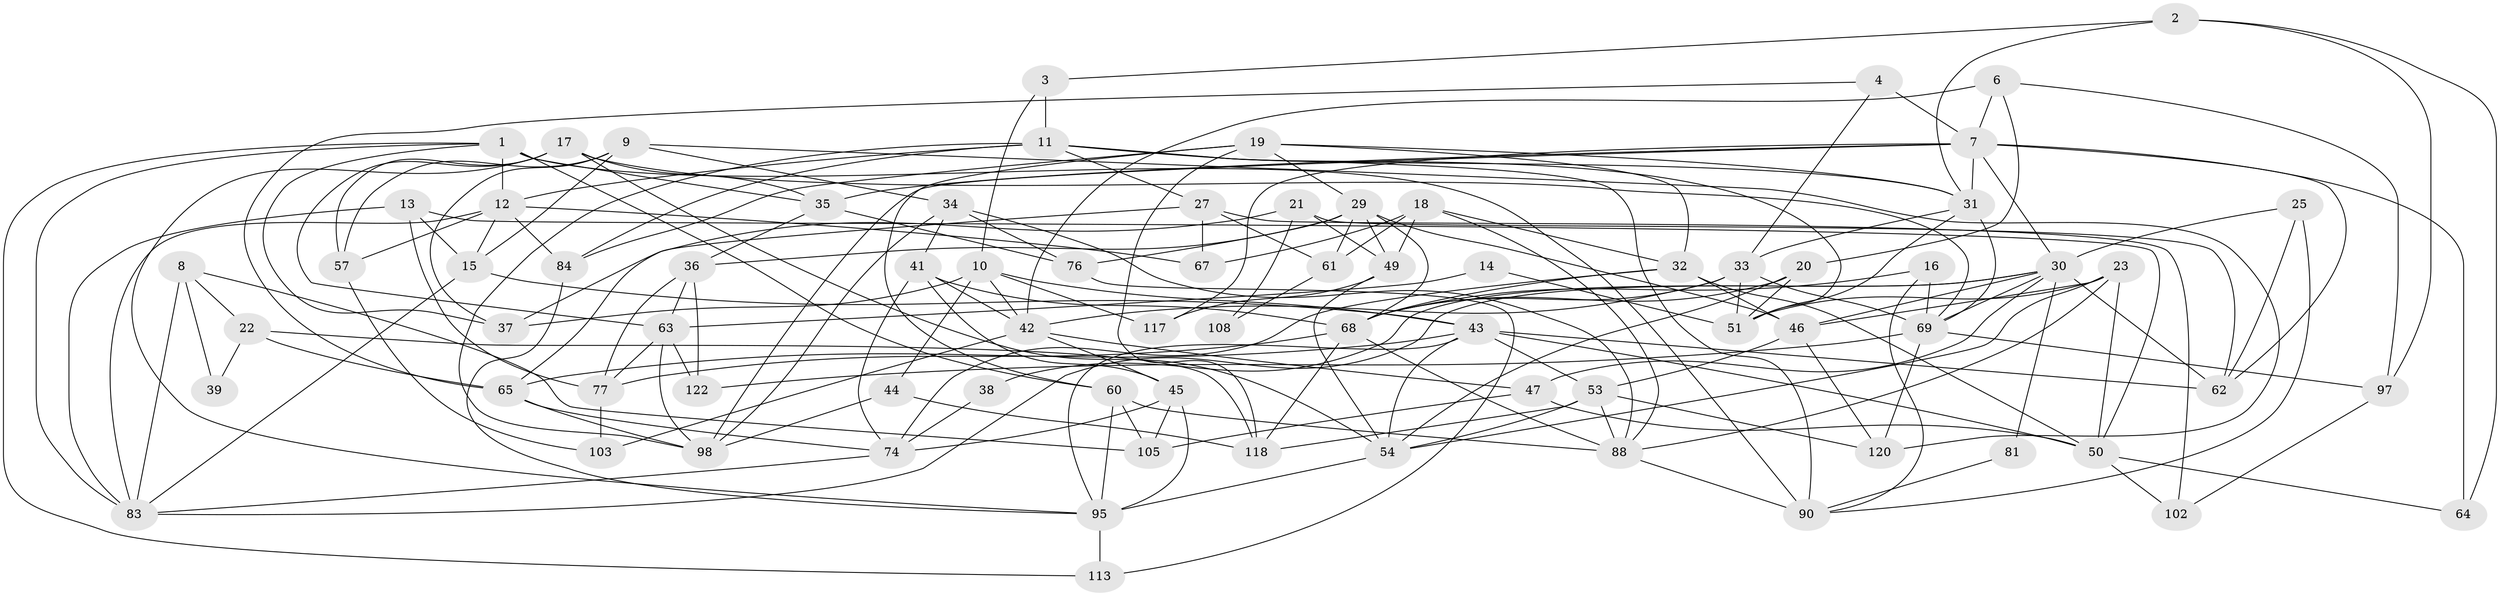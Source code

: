 // Generated by graph-tools (version 1.1) at 2025/52/02/27/25 19:52:06]
// undirected, 77 vertices, 192 edges
graph export_dot {
graph [start="1"]
  node [color=gray90,style=filled];
  1 [super="+5"];
  2;
  3;
  4;
  6 [super="+114"];
  7 [super="+55"];
  8 [super="+87"];
  9;
  10 [super="+94"];
  11 [super="+59"];
  12 [super="+40"];
  13 [super="+24"];
  14;
  15 [super="+26"];
  16;
  17 [super="+79"];
  18 [super="+28"];
  19 [super="+104"];
  20 [super="+48"];
  21 [super="+107"];
  22;
  23;
  25;
  27 [super="+71"];
  29 [super="+101"];
  30 [super="+89"];
  31 [super="+58"];
  32;
  33 [super="+112"];
  34;
  35;
  36 [super="+115"];
  37 [super="+119"];
  38;
  39;
  41 [super="+99"];
  42 [super="+56"];
  43;
  44;
  45 [super="+52"];
  46 [super="+85"];
  47;
  49;
  50 [super="+86"];
  51 [super="+73"];
  53 [super="+82"];
  54 [super="+78"];
  57 [super="+70"];
  60 [super="+66"];
  61 [super="+72"];
  62 [super="+75"];
  63 [super="+92"];
  64;
  65 [super="+106"];
  67;
  68 [super="+121"];
  69 [super="+80"];
  74 [super="+96"];
  76;
  77;
  81;
  83 [super="+93"];
  84;
  88 [super="+91"];
  90 [super="+116"];
  95 [super="+109"];
  97 [super="+111"];
  98 [super="+100"];
  102;
  103 [super="+110"];
  105;
  108;
  113;
  117;
  118;
  120;
  122;
  1 -- 113;
  1 -- 90 [weight=2];
  1 -- 35;
  1 -- 83;
  1 -- 12;
  1 -- 60;
  1 -- 37;
  2 -- 64;
  2 -- 3;
  2 -- 31;
  2 -- 97;
  3 -- 11;
  3 -- 10;
  4 -- 7;
  4 -- 65;
  4 -- 33;
  6 -- 97;
  6 -- 7;
  6 -- 42;
  6 -- 20;
  7 -- 31;
  7 -- 35;
  7 -- 62;
  7 -- 98;
  7 -- 64;
  7 -- 117;
  7 -- 30;
  8 -- 83;
  8 -- 39 [weight=2];
  8 -- 105;
  8 -- 22;
  9 -- 15;
  9 -- 120;
  9 -- 34;
  9 -- 37;
  9 -- 57;
  10 -- 117;
  10 -- 43;
  10 -- 42;
  10 -- 44;
  10 -- 37;
  11 -- 84;
  11 -- 31;
  11 -- 51;
  11 -- 90;
  11 -- 98;
  11 -- 12;
  11 -- 27;
  12 -- 84;
  12 -- 67;
  12 -- 57;
  12 -- 83;
  12 -- 15;
  13 -- 77;
  13 -- 15;
  13 -- 50;
  13 -- 83;
  14 -- 63;
  14 -- 51;
  15 -- 43;
  15 -- 83;
  16 -- 69;
  16 -- 68;
  16 -- 90;
  17 -- 35;
  17 -- 95;
  17 -- 69;
  17 -- 57;
  17 -- 63;
  17 -- 54;
  18 -- 32;
  18 -- 67;
  18 -- 49;
  18 -- 88;
  18 -- 61 [weight=2];
  19 -- 84;
  19 -- 32;
  19 -- 60;
  19 -- 118;
  19 -- 31;
  19 -- 29;
  20 -- 54;
  20 -- 51;
  20 -- 68;
  21 -- 49;
  21 -- 108;
  21 -- 37;
  21 -- 62;
  22 -- 118;
  22 -- 39;
  22 -- 65;
  23 -- 51;
  23 -- 46;
  23 -- 50;
  23 -- 54;
  23 -- 88;
  25 -- 30;
  25 -- 62;
  25 -- 90;
  27 -- 67;
  27 -- 102;
  27 -- 65;
  27 -- 61 [weight=2];
  29 -- 68;
  29 -- 76;
  29 -- 36;
  29 -- 49;
  29 -- 61;
  29 -- 46;
  30 -- 62;
  30 -- 38;
  30 -- 69;
  30 -- 81;
  30 -- 47;
  30 -- 46;
  30 -- 83;
  31 -- 51;
  31 -- 33;
  31 -- 69;
  32 -- 46;
  32 -- 68;
  32 -- 74;
  32 -- 50;
  33 -- 68;
  33 -- 42;
  33 -- 69;
  33 -- 51;
  34 -- 76;
  34 -- 88;
  34 -- 98;
  34 -- 41;
  35 -- 76;
  35 -- 36;
  36 -- 122;
  36 -- 77;
  36 -- 63;
  38 -- 74;
  41 -- 74;
  41 -- 45;
  41 -- 68;
  41 -- 42;
  42 -- 47;
  42 -- 45;
  42 -- 103;
  43 -- 53;
  43 -- 50;
  43 -- 62;
  43 -- 65;
  43 -- 95;
  43 -- 54;
  44 -- 98;
  44 -- 118;
  45 -- 105;
  45 -- 74;
  45 -- 95;
  46 -- 53;
  46 -- 120;
  47 -- 50;
  47 -- 105;
  49 -- 54;
  49 -- 117;
  50 -- 64;
  50 -- 102;
  53 -- 118;
  53 -- 88;
  53 -- 120;
  53 -- 54;
  54 -- 95;
  57 -- 103;
  60 -- 88;
  60 -- 95 [weight=2];
  60 -- 105;
  61 -- 108;
  63 -- 122;
  63 -- 77;
  63 -- 98;
  65 -- 98;
  65 -- 74;
  68 -- 77;
  68 -- 118;
  68 -- 88 [weight=2];
  69 -- 97;
  69 -- 120;
  69 -- 122;
  74 -- 83;
  76 -- 113;
  77 -- 103;
  81 -- 90;
  84 -- 95;
  88 -- 90;
  95 -- 113;
  97 -- 102;
}

